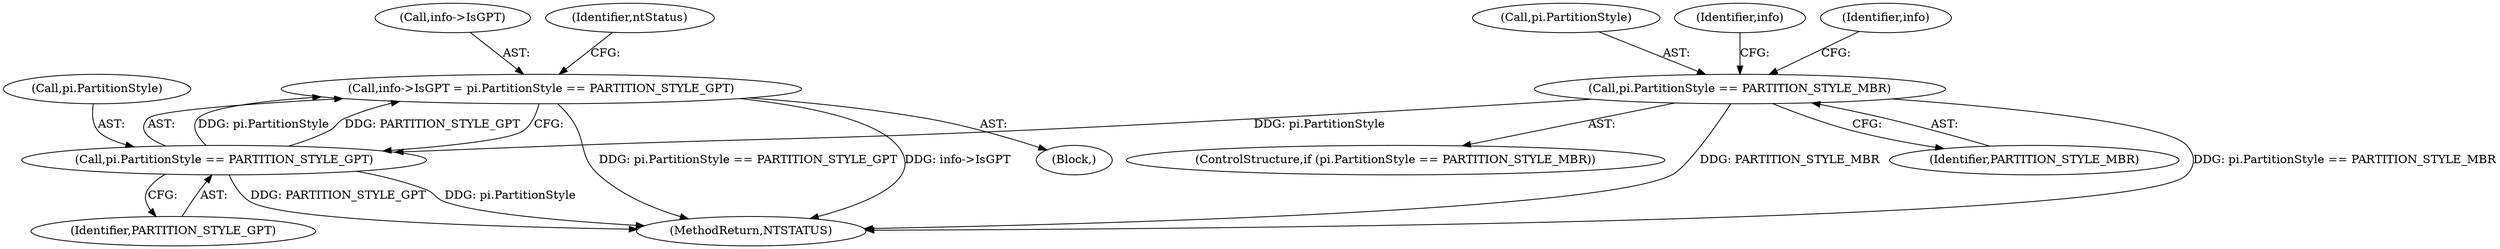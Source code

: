 digraph "0_VeraCrypt_f30f9339c9a0b9bbcc6f5ad38804af39db1f479e@pointer" {
"1001903" [label="(Call,info->IsGPT = pi.PartitionStyle == PARTITION_STYLE_GPT)"];
"1001907" [label="(Call,pi.PartitionStyle == PARTITION_STYLE_GPT)"];
"1001875" [label="(Call,pi.PartitionStyle == PARTITION_STYLE_MBR)"];
"1001904" [label="(Call,info->IsGPT)"];
"1001875" [label="(Call,pi.PartitionStyle == PARTITION_STYLE_MBR)"];
"1001907" [label="(Call,pi.PartitionStyle == PARTITION_STYLE_GPT)"];
"1001905" [label="(Identifier,info)"];
"1001836" [label="(Block,)"];
"1003200" [label="(MethodReturn,NTSTATUS)"];
"1001911" [label="(Identifier,PARTITION_STYLE_GPT)"];
"1001879" [label="(Identifier,PARTITION_STYLE_MBR)"];
"1001874" [label="(ControlStructure,if (pi.PartitionStyle == PARTITION_STYLE_MBR))"];
"1001903" [label="(Call,info->IsGPT = pi.PartitionStyle == PARTITION_STYLE_GPT)"];
"1001884" [label="(Identifier,info)"];
"1001876" [label="(Call,pi.PartitionStyle)"];
"1001939" [label="(Identifier,ntStatus)"];
"1001908" [label="(Call,pi.PartitionStyle)"];
"1001903" -> "1001836"  [label="AST: "];
"1001903" -> "1001907"  [label="CFG: "];
"1001904" -> "1001903"  [label="AST: "];
"1001907" -> "1001903"  [label="AST: "];
"1001939" -> "1001903"  [label="CFG: "];
"1001903" -> "1003200"  [label="DDG: pi.PartitionStyle == PARTITION_STYLE_GPT"];
"1001903" -> "1003200"  [label="DDG: info->IsGPT"];
"1001907" -> "1001903"  [label="DDG: pi.PartitionStyle"];
"1001907" -> "1001903"  [label="DDG: PARTITION_STYLE_GPT"];
"1001907" -> "1001911"  [label="CFG: "];
"1001908" -> "1001907"  [label="AST: "];
"1001911" -> "1001907"  [label="AST: "];
"1001907" -> "1003200"  [label="DDG: PARTITION_STYLE_GPT"];
"1001907" -> "1003200"  [label="DDG: pi.PartitionStyle"];
"1001875" -> "1001907"  [label="DDG: pi.PartitionStyle"];
"1001875" -> "1001874"  [label="AST: "];
"1001875" -> "1001879"  [label="CFG: "];
"1001876" -> "1001875"  [label="AST: "];
"1001879" -> "1001875"  [label="AST: "];
"1001884" -> "1001875"  [label="CFG: "];
"1001905" -> "1001875"  [label="CFG: "];
"1001875" -> "1003200"  [label="DDG: pi.PartitionStyle == PARTITION_STYLE_MBR"];
"1001875" -> "1003200"  [label="DDG: PARTITION_STYLE_MBR"];
}
